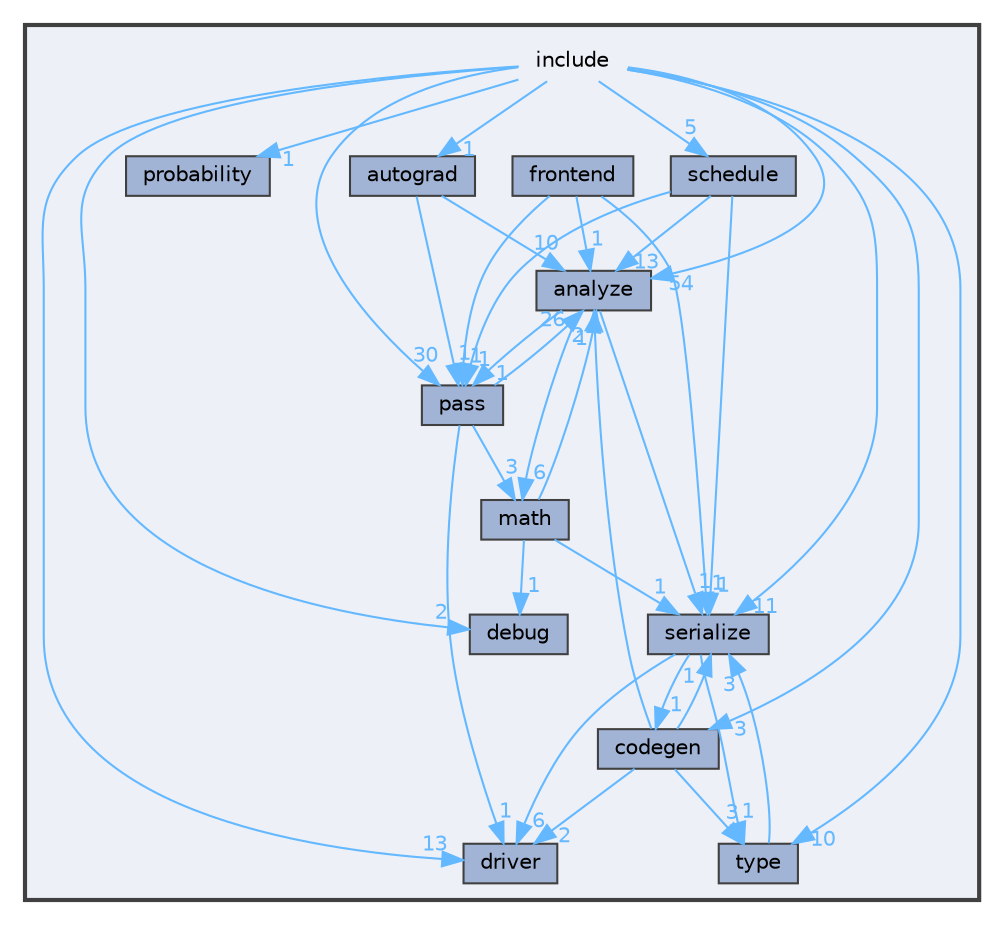 digraph "include"
{
 // LATEX_PDF_SIZE
  bgcolor="transparent";
  edge [fontname=Helvetica,fontsize=10,labelfontname=Helvetica,labelfontsize=10];
  node [fontname=Helvetica,fontsize=10,shape=box,height=0.2,width=0.4];
  compound=true
  subgraph clusterdir_d44c64559bbebec7f509842c48db8b23 {
    graph [ bgcolor="#edf0f7", pencolor="grey25", label="", fontname=Helvetica,fontsize=10 style="filled,bold", URL="dir_d44c64559bbebec7f509842c48db8b23.html",tooltip=""]
    dir_d44c64559bbebec7f509842c48db8b23 [shape=plaintext, label="include"];
  dir_e595891c1e16b1dfcc01339440c0de82 [label="analyze", fillcolor="#a2b4d6", color="grey25", style="filled", URL="dir_e595891c1e16b1dfcc01339440c0de82.html",tooltip=""];
  dir_93652f50547c84a4ac9f05111c864e68 [label="autograd", fillcolor="#a2b4d6", color="grey25", style="filled", URL="dir_93652f50547c84a4ac9f05111c864e68.html",tooltip=""];
  dir_94a31b536183ae07caec48c0d7011dc6 [label="codegen", fillcolor="#a2b4d6", color="grey25", style="filled", URL="dir_94a31b536183ae07caec48c0d7011dc6.html",tooltip=""];
  dir_0ca87e0e155b63d3277a4a8052f2e1d0 [label="debug", fillcolor="#a2b4d6", color="grey25", style="filled", URL="dir_0ca87e0e155b63d3277a4a8052f2e1d0.html",tooltip=""];
  dir_d0f205a5f109744caf4fff09fa44f913 [label="driver", fillcolor="#a2b4d6", color="grey25", style="filled", URL="dir_d0f205a5f109744caf4fff09fa44f913.html",tooltip=""];
  dir_eb115ec9491646c1ecef798c7f8cfffa [label="frontend", fillcolor="#a2b4d6", color="grey25", style="filled", URL="dir_eb115ec9491646c1ecef798c7f8cfffa.html",tooltip=""];
  dir_fba38f648377aa56ae5d69782adf9e53 [label="math", fillcolor="#a2b4d6", color="grey25", style="filled", URL="dir_fba38f648377aa56ae5d69782adf9e53.html",tooltip=""];
  dir_400cb07f6e971a8c84d36ddb14655011 [label="pass", fillcolor="#a2b4d6", color="grey25", style="filled", URL="dir_400cb07f6e971a8c84d36ddb14655011.html",tooltip=""];
  dir_afd0e6fe485029fc141b7e12a7059e02 [label="probability", fillcolor="#a2b4d6", color="grey25", style="filled", URL="dir_afd0e6fe485029fc141b7e12a7059e02.html",tooltip=""];
  dir_2661e725ffd7f6febd68c8fd282ddddf [label="schedule", fillcolor="#a2b4d6", color="grey25", style="filled", URL="dir_2661e725ffd7f6febd68c8fd282ddddf.html",tooltip=""];
  dir_d6dce8604daa6d974602991ede05feb6 [label="serialize", fillcolor="#a2b4d6", color="grey25", style="filled", URL="dir_d6dce8604daa6d974602991ede05feb6.html",tooltip=""];
  dir_d1051b970d0f227c7207a772658cac24 [label="type", fillcolor="#a2b4d6", color="grey25", style="filled", URL="dir_d1051b970d0f227c7207a772658cac24.html",tooltip=""];
  }
  dir_d44c64559bbebec7f509842c48db8b23->dir_0ca87e0e155b63d3277a4a8052f2e1d0 [headlabel="2", labeldistance=1.5 headhref="dir_000017_000008.html" color="steelblue1" fontcolor="steelblue1"];
  dir_d44c64559bbebec7f509842c48db8b23->dir_2661e725ffd7f6febd68c8fd282ddddf [headlabel="5", labeldistance=1.5 headhref="dir_000017_000024.html" color="steelblue1" fontcolor="steelblue1"];
  dir_d44c64559bbebec7f509842c48db8b23->dir_400cb07f6e971a8c84d36ddb14655011 [headlabel="30", labeldistance=1.5 headhref="dir_000017_000020.html" color="steelblue1" fontcolor="steelblue1"];
  dir_d44c64559bbebec7f509842c48db8b23->dir_93652f50547c84a4ac9f05111c864e68 [headlabel="1", labeldistance=1.5 headhref="dir_000017_000002.html" color="steelblue1" fontcolor="steelblue1"];
  dir_d44c64559bbebec7f509842c48db8b23->dir_94a31b536183ae07caec48c0d7011dc6 [headlabel="3", labeldistance=1.5 headhref="dir_000017_000004.html" color="steelblue1" fontcolor="steelblue1"];
  dir_d44c64559bbebec7f509842c48db8b23->dir_afd0e6fe485029fc141b7e12a7059e02 [headlabel="1", labeldistance=1.5 headhref="dir_000017_000022.html" color="steelblue1" fontcolor="steelblue1"];
  dir_d44c64559bbebec7f509842c48db8b23->dir_d0f205a5f109744caf4fff09fa44f913 [headlabel="13", labeldistance=1.5 headhref="dir_000017_000011.html" color="steelblue1" fontcolor="steelblue1"];
  dir_d44c64559bbebec7f509842c48db8b23->dir_d1051b970d0f227c7207a772658cac24 [headlabel="10", labeldistance=1.5 headhref="dir_000017_000029.html" color="steelblue1" fontcolor="steelblue1"];
  dir_d44c64559bbebec7f509842c48db8b23->dir_d6dce8604daa6d974602991ede05feb6 [headlabel="11", labeldistance=1.5 headhref="dir_000017_000026.html" color="steelblue1" fontcolor="steelblue1"];
  dir_d44c64559bbebec7f509842c48db8b23->dir_e595891c1e16b1dfcc01339440c0de82 [headlabel="54", labeldistance=1.5 headhref="dir_000017_000000.html" color="steelblue1" fontcolor="steelblue1"];
  dir_e595891c1e16b1dfcc01339440c0de82->dir_400cb07f6e971a8c84d36ddb14655011 [headlabel="1", labeldistance=1.5 headhref="dir_000000_000020.html" color="steelblue1" fontcolor="steelblue1"];
  dir_e595891c1e16b1dfcc01339440c0de82->dir_d6dce8604daa6d974602991ede05feb6 [headlabel="1", labeldistance=1.5 headhref="dir_000000_000026.html" color="steelblue1" fontcolor="steelblue1"];
  dir_e595891c1e16b1dfcc01339440c0de82->dir_fba38f648377aa56ae5d69782adf9e53 [headlabel="6", labeldistance=1.5 headhref="dir_000000_000018.html" color="steelblue1" fontcolor="steelblue1"];
  dir_93652f50547c84a4ac9f05111c864e68->dir_400cb07f6e971a8c84d36ddb14655011 [headlabel="1", labeldistance=1.5 headhref="dir_000002_000020.html" color="steelblue1" fontcolor="steelblue1"];
  dir_93652f50547c84a4ac9f05111c864e68->dir_e595891c1e16b1dfcc01339440c0de82 [headlabel="10", labeldistance=1.5 headhref="dir_000002_000000.html" color="steelblue1" fontcolor="steelblue1"];
  dir_94a31b536183ae07caec48c0d7011dc6->dir_d0f205a5f109744caf4fff09fa44f913 [headlabel="2", labeldistance=1.5 headhref="dir_000004_000011.html" color="steelblue1" fontcolor="steelblue1"];
  dir_94a31b536183ae07caec48c0d7011dc6->dir_d1051b970d0f227c7207a772658cac24 [headlabel="3", labeldistance=1.5 headhref="dir_000004_000029.html" color="steelblue1" fontcolor="steelblue1"];
  dir_94a31b536183ae07caec48c0d7011dc6->dir_d6dce8604daa6d974602991ede05feb6 [headlabel="1", labeldistance=1.5 headhref="dir_000004_000026.html" color="steelblue1" fontcolor="steelblue1"];
  dir_94a31b536183ae07caec48c0d7011dc6->dir_e595891c1e16b1dfcc01339440c0de82 [headlabel="1", labeldistance=1.5 headhref="dir_000004_000000.html" color="steelblue1" fontcolor="steelblue1"];
  dir_eb115ec9491646c1ecef798c7f8cfffa->dir_400cb07f6e971a8c84d36ddb14655011 [headlabel="1", labeldistance=1.5 headhref="dir_000013_000020.html" color="steelblue1" fontcolor="steelblue1"];
  dir_eb115ec9491646c1ecef798c7f8cfffa->dir_d6dce8604daa6d974602991ede05feb6 [headlabel="1", labeldistance=1.5 headhref="dir_000013_000026.html" color="steelblue1" fontcolor="steelblue1"];
  dir_eb115ec9491646c1ecef798c7f8cfffa->dir_e595891c1e16b1dfcc01339440c0de82 [headlabel="1", labeldistance=1.5 headhref="dir_000013_000000.html" color="steelblue1" fontcolor="steelblue1"];
  dir_fba38f648377aa56ae5d69782adf9e53->dir_0ca87e0e155b63d3277a4a8052f2e1d0 [headlabel="1", labeldistance=1.5 headhref="dir_000018_000008.html" color="steelblue1" fontcolor="steelblue1"];
  dir_fba38f648377aa56ae5d69782adf9e53->dir_d6dce8604daa6d974602991ede05feb6 [headlabel="1", labeldistance=1.5 headhref="dir_000018_000026.html" color="steelblue1" fontcolor="steelblue1"];
  dir_fba38f648377aa56ae5d69782adf9e53->dir_e595891c1e16b1dfcc01339440c0de82 [headlabel="2", labeldistance=1.5 headhref="dir_000018_000000.html" color="steelblue1" fontcolor="steelblue1"];
  dir_400cb07f6e971a8c84d36ddb14655011->dir_d0f205a5f109744caf4fff09fa44f913 [headlabel="1", labeldistance=1.5 headhref="dir_000020_000011.html" color="steelblue1" fontcolor="steelblue1"];
  dir_400cb07f6e971a8c84d36ddb14655011->dir_e595891c1e16b1dfcc01339440c0de82 [headlabel="26", labeldistance=1.5 headhref="dir_000020_000000.html" color="steelblue1" fontcolor="steelblue1"];
  dir_400cb07f6e971a8c84d36ddb14655011->dir_fba38f648377aa56ae5d69782adf9e53 [headlabel="3", labeldistance=1.5 headhref="dir_000020_000018.html" color="steelblue1" fontcolor="steelblue1"];
  dir_2661e725ffd7f6febd68c8fd282ddddf->dir_400cb07f6e971a8c84d36ddb14655011 [headlabel="1", labeldistance=1.5 headhref="dir_000024_000020.html" color="steelblue1" fontcolor="steelblue1"];
  dir_2661e725ffd7f6febd68c8fd282ddddf->dir_d6dce8604daa6d974602991ede05feb6 [headlabel="1", labeldistance=1.5 headhref="dir_000024_000026.html" color="steelblue1" fontcolor="steelblue1"];
  dir_2661e725ffd7f6febd68c8fd282ddddf->dir_e595891c1e16b1dfcc01339440c0de82 [headlabel="13", labeldistance=1.5 headhref="dir_000024_000000.html" color="steelblue1" fontcolor="steelblue1"];
  dir_d6dce8604daa6d974602991ede05feb6->dir_94a31b536183ae07caec48c0d7011dc6 [headlabel="1", labeldistance=1.5 headhref="dir_000026_000004.html" color="steelblue1" fontcolor="steelblue1"];
  dir_d6dce8604daa6d974602991ede05feb6->dir_d0f205a5f109744caf4fff09fa44f913 [headlabel="6", labeldistance=1.5 headhref="dir_000026_000011.html" color="steelblue1" fontcolor="steelblue1"];
  dir_d6dce8604daa6d974602991ede05feb6->dir_d1051b970d0f227c7207a772658cac24 [headlabel="1", labeldistance=1.5 headhref="dir_000026_000029.html" color="steelblue1" fontcolor="steelblue1"];
  dir_d1051b970d0f227c7207a772658cac24->dir_d6dce8604daa6d974602991ede05feb6 [headlabel="3", labeldistance=1.5 headhref="dir_000029_000026.html" color="steelblue1" fontcolor="steelblue1"];
}

